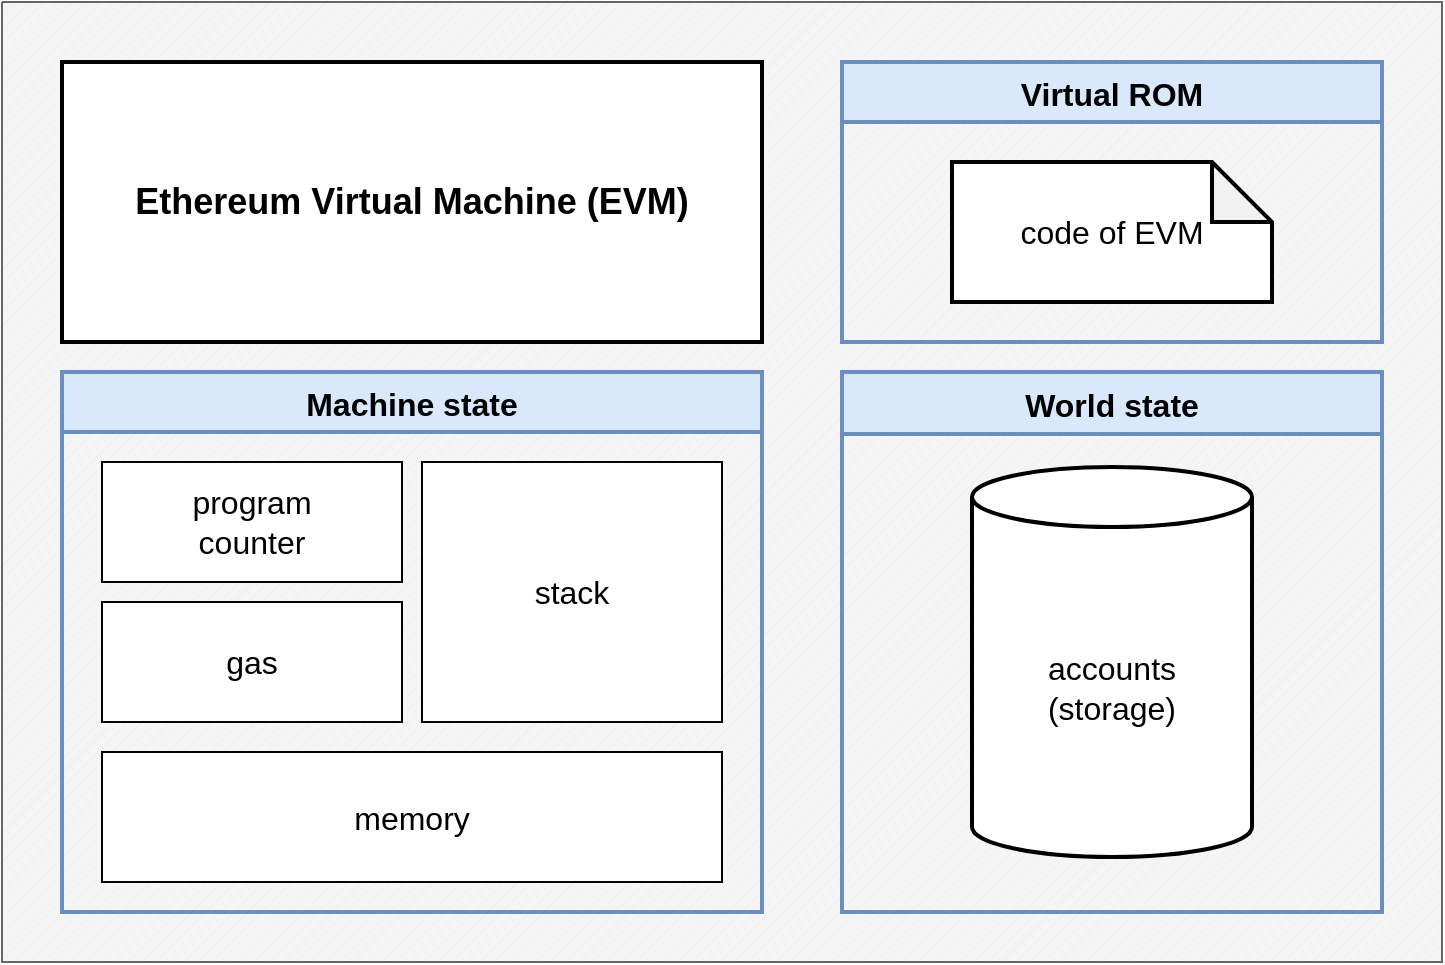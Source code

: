 <mxfile version="18.0.3" type="device"><diagram id="rngcc59e3uX_anJqwq-0" name="Page-1"><mxGraphModel dx="1038" dy="528" grid="1" gridSize="10" guides="1" tooltips="1" connect="1" arrows="1" fold="1" page="1" pageScale="1" pageWidth="827" pageHeight="1169" math="0" shadow="0"><root><mxCell id="0"/><mxCell id="1" parent="0"/><mxCell id="dyR2VLs_0nxk5ptgny3R-1" value="" style="verticalLabelPosition=bottom;verticalAlign=top;html=1;shape=mxgraph.basic.patternFillRect;fillStyle=diag;step=5;fillStrokeWidth=0.2;fillStrokeColor=#dddddd;fillColor=#f5f5f5;fontColor=#333333;strokeColor=#666666;" vertex="1" parent="1"><mxGeometry x="40" y="40" width="720" height="480" as="geometry"/></mxCell><mxCell id="dyR2VLs_0nxk5ptgny3R-3" value="Machine state" style="swimlane;fillColor=#dae8fc;strokeColor=#6c8ebf;fontSize=16;startSize=30;rounded=0;strokeWidth=2;" vertex="1" parent="1"><mxGeometry x="70" y="225" width="350" height="270" as="geometry"/></mxCell><mxCell id="dyR2VLs_0nxk5ptgny3R-4" value="program&lt;br style=&quot;font-size: 16px;&quot;&gt;counter" style="rounded=0;whiteSpace=wrap;html=1;fillColor=#FFFFFF;fontSize=16;" vertex="1" parent="dyR2VLs_0nxk5ptgny3R-3"><mxGeometry x="20" y="45" width="150" height="60" as="geometry"/></mxCell><mxCell id="dyR2VLs_0nxk5ptgny3R-7" value="memory" style="rounded=0;whiteSpace=wrap;html=1;fillColor=#FFFFFF;fontSize=16;" vertex="1" parent="dyR2VLs_0nxk5ptgny3R-3"><mxGeometry x="20" y="190" width="310" height="65" as="geometry"/></mxCell><mxCell id="dyR2VLs_0nxk5ptgny3R-6" value="gas" style="rounded=0;whiteSpace=wrap;html=1;fillColor=#FFFFFF;fontSize=16;" vertex="1" parent="dyR2VLs_0nxk5ptgny3R-3"><mxGeometry x="20" y="115" width="150" height="60" as="geometry"/></mxCell><mxCell id="dyR2VLs_0nxk5ptgny3R-8" value="stack" style="rounded=0;whiteSpace=wrap;html=1;fontSize=16;" vertex="1" parent="1"><mxGeometry x="250" y="270" width="150" height="130" as="geometry"/></mxCell><mxCell id="dyR2VLs_0nxk5ptgny3R-9" value="World state" style="swimlane;rounded=0;fontSize=16;strokeWidth=2;fillColor=#dae8fc;startSize=31;strokeColor=#6c8ebf;" vertex="1" parent="1"><mxGeometry x="460" y="225" width="270" height="270" as="geometry"/></mxCell><mxCell id="dyR2VLs_0nxk5ptgny3R-10" value="accounts&lt;br&gt;(storage)" style="shape=cylinder3;whiteSpace=wrap;html=1;boundedLbl=1;backgroundOutline=1;size=15;rounded=0;fontSize=16;strokeWidth=2;fillColor=#FFFFFF;" vertex="1" parent="dyR2VLs_0nxk5ptgny3R-9"><mxGeometry x="65" y="47.5" width="140" height="195" as="geometry"/></mxCell><mxCell id="dyR2VLs_0nxk5ptgny3R-11" value="Virtual ROM" style="swimlane;rounded=0;fontSize=16;strokeWidth=2;fillColor=#dae8fc;startSize=30;strokeColor=#6c8ebf;" vertex="1" parent="1"><mxGeometry x="460" y="70" width="270" height="140" as="geometry"/></mxCell><mxCell id="dyR2VLs_0nxk5ptgny3R-12" value="code of EVM" style="shape=note;whiteSpace=wrap;html=1;backgroundOutline=1;darkOpacity=0.05;rounded=0;fontSize=16;strokeWidth=2;fillColor=#FFFFFF;" vertex="1" parent="dyR2VLs_0nxk5ptgny3R-11"><mxGeometry x="55" y="50" width="160" height="70" as="geometry"/></mxCell><mxCell id="dyR2VLs_0nxk5ptgny3R-13" value="Ethereum Virtual Machine (EVM)" style="rounded=0;whiteSpace=wrap;html=1;fontSize=18;strokeWidth=2;fillColor=#FFFFFF;fontStyle=1" vertex="1" parent="1"><mxGeometry x="70" y="70" width="350" height="140" as="geometry"/></mxCell></root></mxGraphModel></diagram></mxfile>